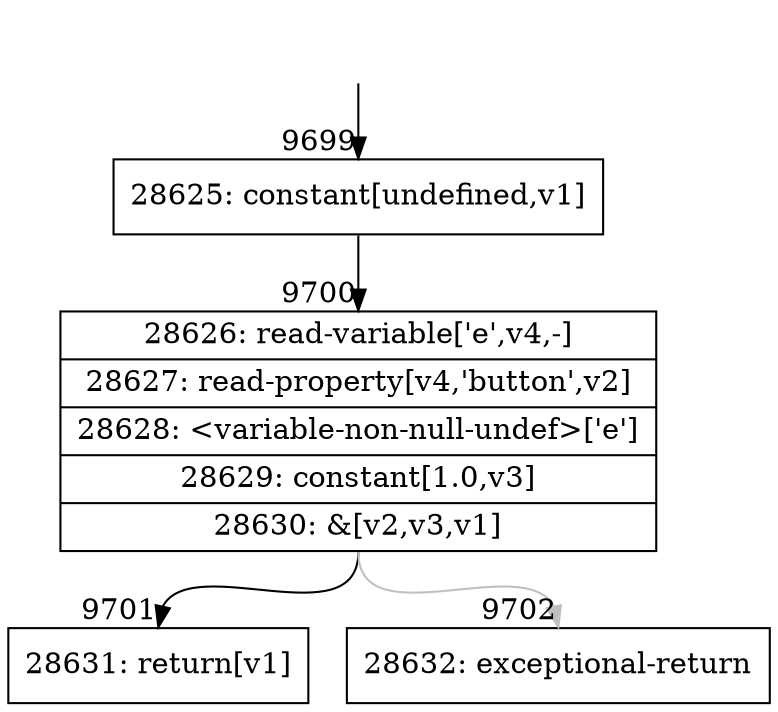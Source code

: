 digraph {
rankdir="TD"
BB_entry676[shape=none,label=""];
BB_entry676 -> BB9699 [tailport=s, headport=n, headlabel="    9699"]
BB9699 [shape=record label="{28625: constant[undefined,v1]}" ] 
BB9699 -> BB9700 [tailport=s, headport=n, headlabel="      9700"]
BB9700 [shape=record label="{28626: read-variable['e',v4,-]|28627: read-property[v4,'button',v2]|28628: \<variable-non-null-undef\>['e']|28629: constant[1.0,v3]|28630: &[v2,v3,v1]}" ] 
BB9700 -> BB9701 [tailport=s, headport=n, headlabel="      9701"]
BB9700 -> BB9702 [tailport=s, headport=n, color=gray, headlabel="      9702"]
BB9701 [shape=record label="{28631: return[v1]}" ] 
BB9702 [shape=record label="{28632: exceptional-return}" ] 
//#$~ 13437
}
